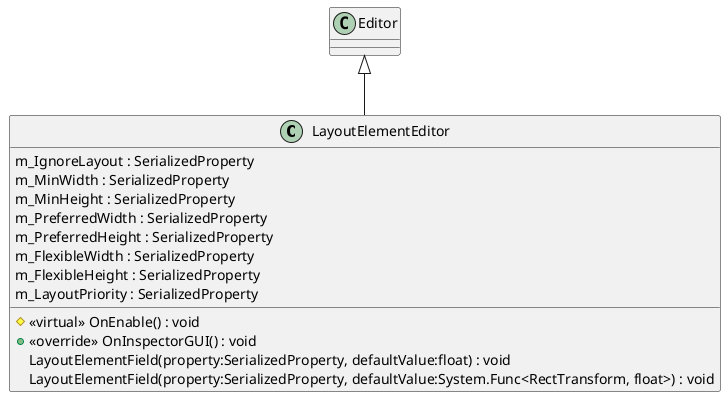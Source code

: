 @startuml
class LayoutElementEditor {
    m_IgnoreLayout : SerializedProperty
    m_MinWidth : SerializedProperty
    m_MinHeight : SerializedProperty
    m_PreferredWidth : SerializedProperty
    m_PreferredHeight : SerializedProperty
    m_FlexibleWidth : SerializedProperty
    m_FlexibleHeight : SerializedProperty
    m_LayoutPriority : SerializedProperty
    # <<virtual>> OnEnable() : void
    + <<override>> OnInspectorGUI() : void
    LayoutElementField(property:SerializedProperty, defaultValue:float) : void
    LayoutElementField(property:SerializedProperty, defaultValue:System.Func<RectTransform, float>) : void
}
Editor <|-- LayoutElementEditor
@enduml
